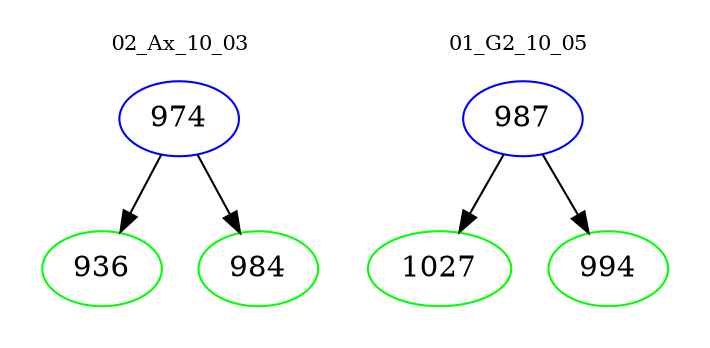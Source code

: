 digraph{
subgraph cluster_0 {
color = white
label = "02_Ax_10_03";
fontsize=10;
T0_974 [label="974", color="blue"]
T0_974 -> T0_936 [color="black"]
T0_936 [label="936", color="green"]
T0_974 -> T0_984 [color="black"]
T0_984 [label="984", color="green"]
}
subgraph cluster_1 {
color = white
label = "01_G2_10_05";
fontsize=10;
T1_987 [label="987", color="blue"]
T1_987 -> T1_1027 [color="black"]
T1_1027 [label="1027", color="green"]
T1_987 -> T1_994 [color="black"]
T1_994 [label="994", color="green"]
}
}
